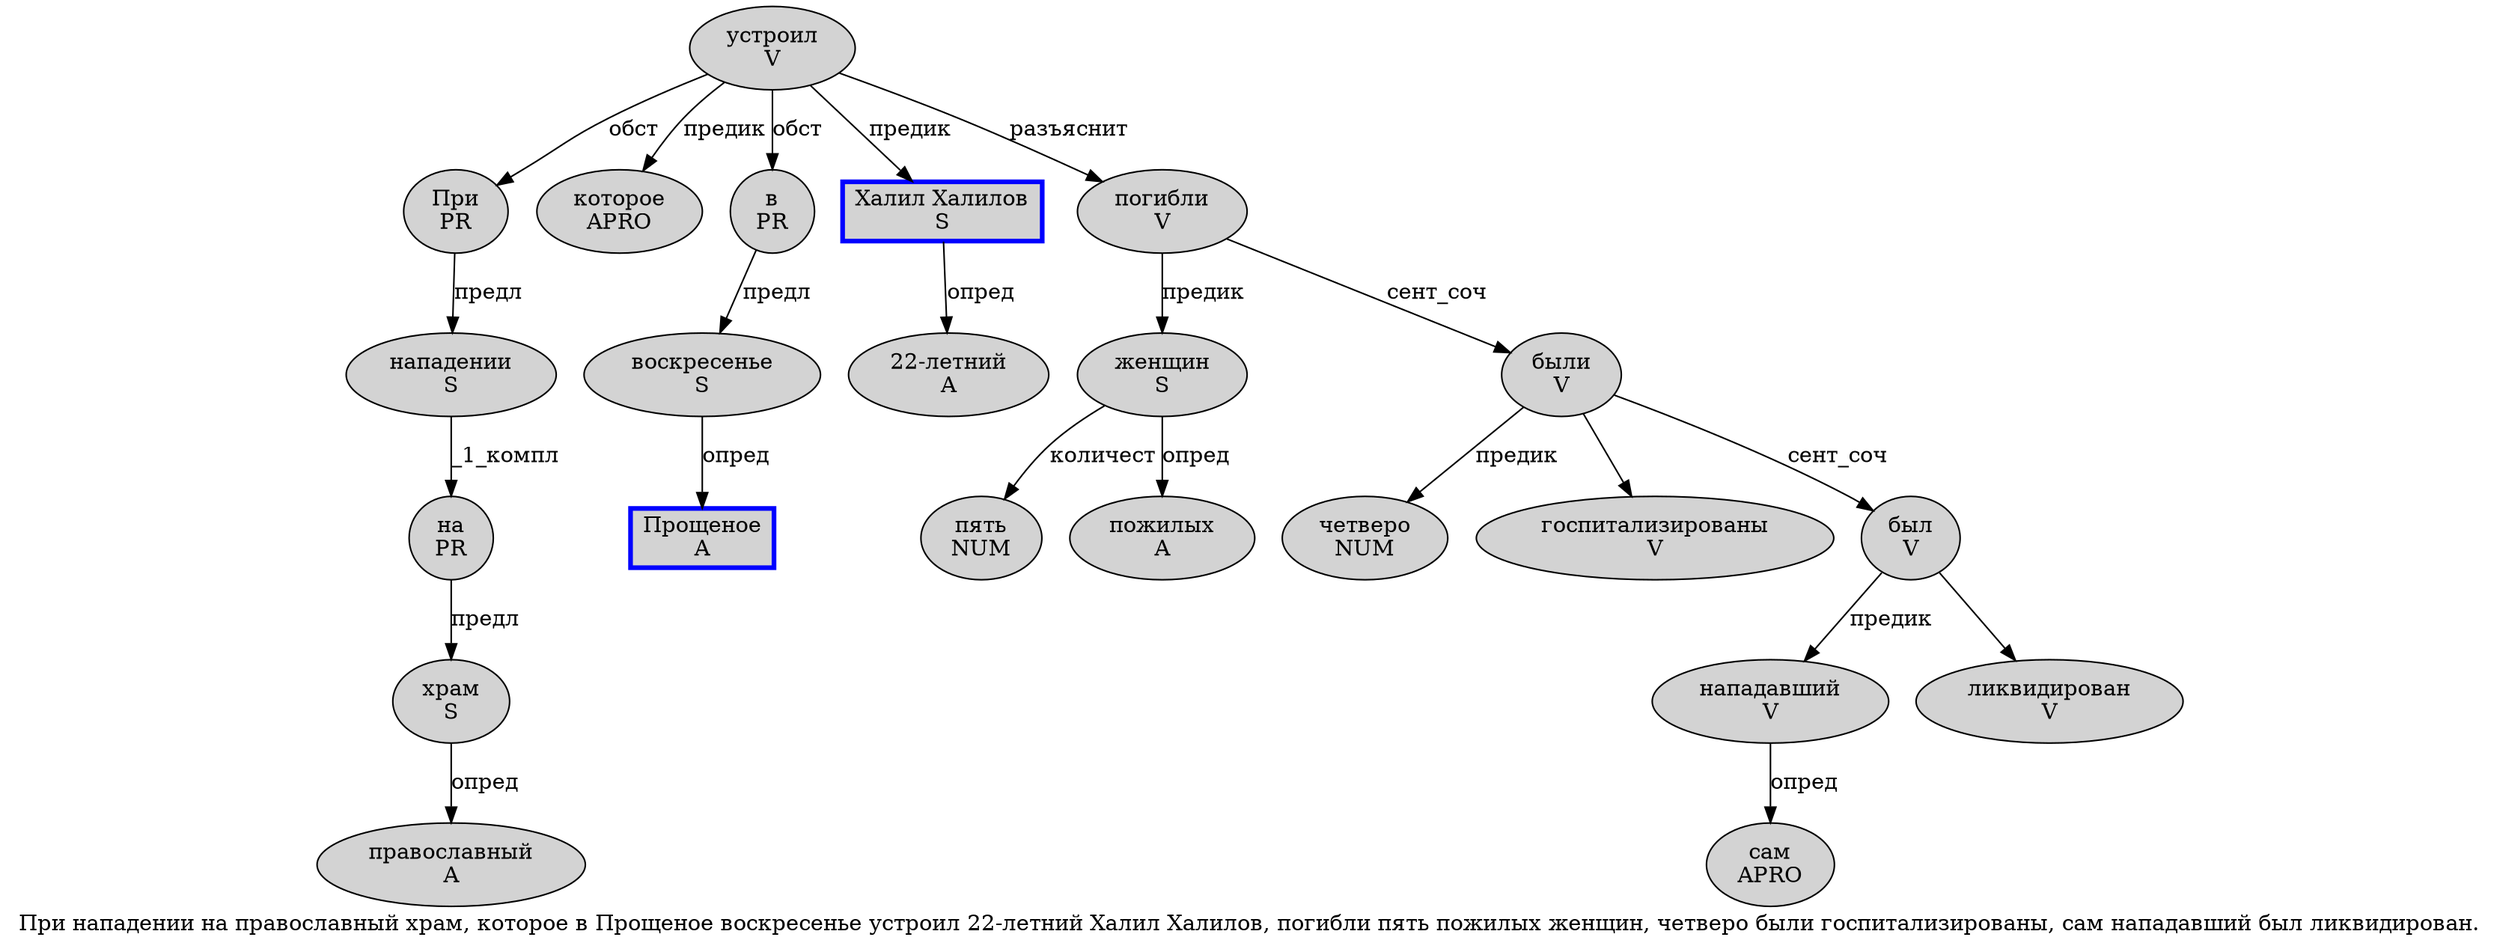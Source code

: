 digraph SENTENCE_355 {
	graph [label="При нападении на православный храм, которое в Прощеное воскресенье устроил 22-летний Халил Халилов, погибли пять пожилых женщин, четверо были госпитализированы, сам нападавший был ликвидирован."]
	node [style=filled]
		0 [label="При
PR" color="" fillcolor=lightgray penwidth=1 shape=ellipse]
		1 [label="нападении
S" color="" fillcolor=lightgray penwidth=1 shape=ellipse]
		2 [label="на
PR" color="" fillcolor=lightgray penwidth=1 shape=ellipse]
		3 [label="православный
A" color="" fillcolor=lightgray penwidth=1 shape=ellipse]
		4 [label="храм
S" color="" fillcolor=lightgray penwidth=1 shape=ellipse]
		6 [label="которое
APRO" color="" fillcolor=lightgray penwidth=1 shape=ellipse]
		7 [label="в
PR" color="" fillcolor=lightgray penwidth=1 shape=ellipse]
		8 [label="Прощеное
A" color=blue fillcolor=lightgray penwidth=3 shape=box]
		9 [label="воскресенье
S" color="" fillcolor=lightgray penwidth=1 shape=ellipse]
		10 [label="устроил
V" color="" fillcolor=lightgray penwidth=1 shape=ellipse]
		11 [label="22-летний
A" color="" fillcolor=lightgray penwidth=1 shape=ellipse]
		12 [label="Халил Халилов
S" color=blue fillcolor=lightgray penwidth=3 shape=box]
		14 [label="погибли
V" color="" fillcolor=lightgray penwidth=1 shape=ellipse]
		15 [label="пять
NUM" color="" fillcolor=lightgray penwidth=1 shape=ellipse]
		16 [label="пожилых
A" color="" fillcolor=lightgray penwidth=1 shape=ellipse]
		17 [label="женщин
S" color="" fillcolor=lightgray penwidth=1 shape=ellipse]
		19 [label="четверо
NUM" color="" fillcolor=lightgray penwidth=1 shape=ellipse]
		20 [label="были
V" color="" fillcolor=lightgray penwidth=1 shape=ellipse]
		21 [label="госпитализированы
V" color="" fillcolor=lightgray penwidth=1 shape=ellipse]
		23 [label="сам
APRO" color="" fillcolor=lightgray penwidth=1 shape=ellipse]
		24 [label="нападавший
V" color="" fillcolor=lightgray penwidth=1 shape=ellipse]
		25 [label="был
V" color="" fillcolor=lightgray penwidth=1 shape=ellipse]
		26 [label="ликвидирован
V" color="" fillcolor=lightgray penwidth=1 shape=ellipse]
			14 -> 17 [label="предик"]
			14 -> 20 [label="сент_соч"]
			2 -> 4 [label="предл"]
			17 -> 15 [label="количест"]
			17 -> 16 [label="опред"]
			7 -> 9 [label="предл"]
			12 -> 11 [label="опред"]
			20 -> 19 [label="предик"]
			20 -> 21
			20 -> 25 [label="сент_соч"]
			24 -> 23 [label="опред"]
			9 -> 8 [label="опред"]
			0 -> 1 [label="предл"]
			1 -> 2 [label="_1_компл"]
			25 -> 24 [label="предик"]
			25 -> 26
			10 -> 0 [label="обст"]
			10 -> 6 [label="предик"]
			10 -> 7 [label="обст"]
			10 -> 12 [label="предик"]
			10 -> 14 [label="разъяснит"]
			4 -> 3 [label="опред"]
}